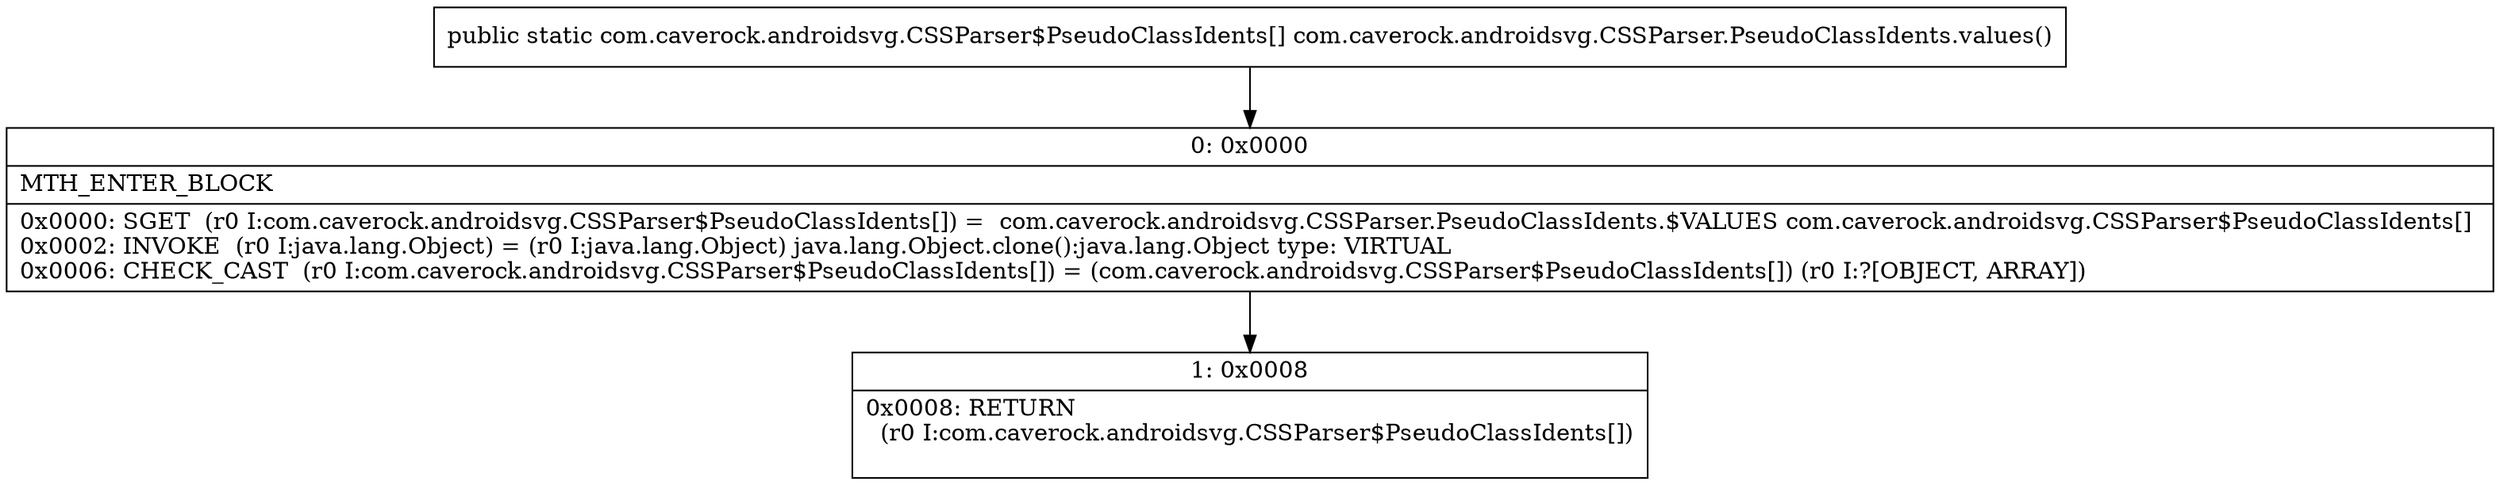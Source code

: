 digraph "CFG forcom.caverock.androidsvg.CSSParser.PseudoClassIdents.values()[Lcom\/caverock\/androidsvg\/CSSParser$PseudoClassIdents;" {
Node_0 [shape=record,label="{0\:\ 0x0000|MTH_ENTER_BLOCK\l|0x0000: SGET  (r0 I:com.caverock.androidsvg.CSSParser$PseudoClassIdents[]) =  com.caverock.androidsvg.CSSParser.PseudoClassIdents.$VALUES com.caverock.androidsvg.CSSParser$PseudoClassIdents[] \l0x0002: INVOKE  (r0 I:java.lang.Object) = (r0 I:java.lang.Object) java.lang.Object.clone():java.lang.Object type: VIRTUAL \l0x0006: CHECK_CAST  (r0 I:com.caverock.androidsvg.CSSParser$PseudoClassIdents[]) = (com.caverock.androidsvg.CSSParser$PseudoClassIdents[]) (r0 I:?[OBJECT, ARRAY]) \l}"];
Node_1 [shape=record,label="{1\:\ 0x0008|0x0008: RETURN  \l  (r0 I:com.caverock.androidsvg.CSSParser$PseudoClassIdents[])\l \l}"];
MethodNode[shape=record,label="{public static com.caverock.androidsvg.CSSParser$PseudoClassIdents[] com.caverock.androidsvg.CSSParser.PseudoClassIdents.values() }"];
MethodNode -> Node_0;
Node_0 -> Node_1;
}

